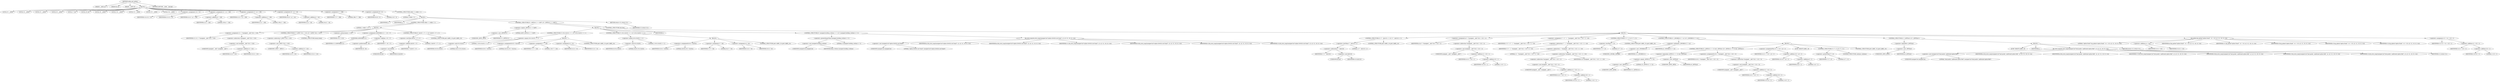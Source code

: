 digraph udhcp_get_option {  
"1000112" [label = "(METHOD,udhcp_get_option)" ]
"1000113" [label = "(PARAM,__int64 a1)" ]
"1000114" [label = "(PARAM,int a2)" ]
"1000115" [label = "(PARAM,__int64 a3)" ]
"1000116" [label = "(BLOCK,,)" ]
"1000117" [label = "(LOCAL,v3: __int64)" ]
"1000118" [label = "(LOCAL,v4: __int64)" ]
"1000119" [label = "(LOCAL,v5: __int64)" ]
"1000120" [label = "(LOCAL,v6: __int64)" ]
"1000121" [label = "(LOCAL,v7: int)" ]
"1000122" [label = "(LOCAL,v8: int)" ]
"1000123" [label = "(LOCAL,v9: __int64)" ]
"1000124" [label = "(LOCAL,v10: __int64)" ]
"1000125" [label = "(LOCAL,v11: __int64)" ]
"1000126" [label = "(LOCAL,v12: __int64)" ]
"1000127" [label = "(LOCAL,v14: __int64)" ]
"1000128" [label = "(<operator>.assignment,v14 = v3)" ]
"1000129" [label = "(IDENTIFIER,v14,v14 = v3)" ]
"1000130" [label = "(IDENTIFIER,v3,v14 = v3)" ]
"1000131" [label = "(<operator>.assignment,v4 = a1 + 240)" ]
"1000132" [label = "(IDENTIFIER,v4,v4 = a1 + 240)" ]
"1000133" [label = "(<operator>.addition,a1 + 240)" ]
"1000134" [label = "(IDENTIFIER,a1,a1 + 240)" ]
"1000135" [label = "(LITERAL,240,a1 + 240)" ]
"1000136" [label = "(<operator>.assignment,v5 = a1 + 108)" ]
"1000137" [label = "(IDENTIFIER,v5,v5 = a1 + 108)" ]
"1000138" [label = "(<operator>.addition,a1 + 108)" ]
"1000139" [label = "(IDENTIFIER,a1,a1 + 108)" ]
"1000140" [label = "(LITERAL,108,a1 + 108)" ]
"1000141" [label = "(<operator>.assignment,v6 = a1 + 44)" ]
"1000142" [label = "(IDENTIFIER,v6,v6 = a1 + 44)" ]
"1000143" [label = "(<operator>.addition,a1 + 44)" ]
"1000144" [label = "(IDENTIFIER,a1,a1 + 44)" ]
"1000145" [label = "(LITERAL,44,a1 + 44)" ]
"1000146" [label = "(<operator>.assignment,v7 = 388)" ]
"1000147" [label = "(IDENTIFIER,v7,v7 = 388)" ]
"1000148" [label = "(LITERAL,388,v7 = 388)" ]
"1000149" [label = "(<operator>.assignment,v8 = 0)" ]
"1000150" [label = "(IDENTIFIER,v8,v8 = 0)" ]
"1000151" [label = "(LITERAL,0,v8 = 0)" ]
"1000152" [label = "(CONTROL_STRUCTURE,while ( 2 ),while ( 2 ))" ]
"1000153" [label = "(LITERAL,2,while ( 2 ))" ]
"1000154" [label = "(BLOCK,,)" ]
"1000155" [label = "(IDENTIFIER,L,)" ]
"1000156" [label = "(IDENTIFIER,L,)" ]
"1000157" [label = "(CONTROL_STRUCTURE,while ( 1 ),while ( 1 ))" ]
"1000158" [label = "(LITERAL,1,while ( 1 ))" ]
"1000159" [label = "(BLOCK,,)" ]
"1000160" [label = "(<operator>.assignment,v11 = *(unsigned __int8 *)(v4 + v10))" ]
"1000161" [label = "(IDENTIFIER,v11,v11 = *(unsigned __int8 *)(v4 + v10))" ]
"1000162" [label = "(<operator>.indirection,*(unsigned __int8 *)(v4 + v10))" ]
"1000163" [label = "(<operator>.cast,(unsigned __int8 *)(v4 + v10))" ]
"1000164" [label = "(UNKNOWN,unsigned __int8 *,unsigned __int8 *)" ]
"1000165" [label = "(<operator>.addition,v4 + v10)" ]
"1000166" [label = "(IDENTIFIER,v4,v4 + v10)" ]
"1000167" [label = "(IDENTIFIER,v10,v4 + v10)" ]
"1000168" [label = "(CONTROL_STRUCTURE,if ( *(_BYTE *)(v4 + v10) ),if ( *(_BYTE *)(v4 + v10) ))" ]
"1000169" [label = "(<operator>.indirection,*(_BYTE *)(v4 + v10))" ]
"1000170" [label = "(<operator>.cast,(_BYTE *)(v4 + v10))" ]
"1000171" [label = "(UNKNOWN,_BYTE *,_BYTE *)" ]
"1000172" [label = "(<operator>.addition,v4 + v10)" ]
"1000173" [label = "(IDENTIFIER,v4,v4 + v10)" ]
"1000174" [label = "(IDENTIFIER,v10,v4 + v10)" ]
"1000175" [label = "(CONTROL_STRUCTURE,break;,break;)" ]
"1000176" [label = "(<operator>.preIncrement,++v10)" ]
"1000177" [label = "(IDENTIFIER,v10,++v10)" ]
"1000178" [label = "(<operator>.assignment,LODWORD(v11) = --v9 + v7)" ]
"1000179" [label = "(LODWORD,LODWORD(v11))" ]
"1000180" [label = "(IDENTIFIER,v11,LODWORD(v11))" ]
"1000181" [label = "(<operator>.addition,--v9 + v7)" ]
"1000182" [label = "(<operator>.preDecrement,--v9)" ]
"1000183" [label = "(IDENTIFIER,v9,--v9)" ]
"1000184" [label = "(IDENTIFIER,v7,--v9 + v7)" ]
"1000185" [label = "(CONTROL_STRUCTURE,if ( (int)v9 + v7 < 2 ),if ( (int)v9 + v7 < 2 ))" ]
"1000186" [label = "(<operator>.lessThan,(int)v9 + v7 < 2)" ]
"1000187" [label = "(<operator>.addition,(int)v9 + v7)" ]
"1000188" [label = "(<operator>.cast,(int)v9)" ]
"1000189" [label = "(UNKNOWN,int,int)" ]
"1000190" [label = "(IDENTIFIER,v9,(int)v9)" ]
"1000191" [label = "(IDENTIFIER,v7,(int)v9 + v7)" ]
"1000192" [label = "(LITERAL,2,(int)v9 + v7 < 2)" ]
"1000193" [label = "(CONTROL_STRUCTURE,goto LABEL_19;,goto LABEL_19;)" ]
"1000194" [label = "(CONTROL_STRUCTURE,if ( (_BYTE)v11 == 0xFF ),if ( (_BYTE)v11 == 0xFF ))" ]
"1000195" [label = "(<operator>.equals,(_BYTE)v11 == 0xFF)" ]
"1000196" [label = "(<operator>.cast,(_BYTE)v11)" ]
"1000197" [label = "(UNKNOWN,_BYTE,_BYTE)" ]
"1000198" [label = "(IDENTIFIER,v11,(_BYTE)v11)" ]
"1000199" [label = "(LITERAL,0xFF,(_BYTE)v11 == 0xFF)" ]
"1000200" [label = "(BLOCK,,)" ]
"1000201" [label = "(CONTROL_STRUCTURE,if ( (v8 & 0x101) == 1 ),if ( (v8 & 0x101) == 1 ))" ]
"1000202" [label = "(<operator>.equals,(v8 & 0x101) == 1)" ]
"1000203" [label = "(<operator>.and,v8 & 0x101)" ]
"1000204" [label = "(IDENTIFIER,v8,v8 & 0x101)" ]
"1000205" [label = "(LITERAL,0x101,v8 & 0x101)" ]
"1000206" [label = "(LITERAL,1,(v8 & 0x101) == 1)" ]
"1000207" [label = "(BLOCK,,)" ]
"1000208" [label = "(<operators>.assignmentOr,v8 |= 0x101u)" ]
"1000209" [label = "(IDENTIFIER,v8,v8 |= 0x101u)" ]
"1000210" [label = "(LITERAL,0x101u,v8 |= 0x101u)" ]
"1000211" [label = "(<operator>.assignment,v7 = 128)" ]
"1000212" [label = "(IDENTIFIER,v7,v7 = 128)" ]
"1000213" [label = "(LITERAL,128,v7 = 128)" ]
"1000214" [label = "(<operator>.assignment,v4 = v5)" ]
"1000215" [label = "(IDENTIFIER,v4,v4 = v5)" ]
"1000216" [label = "(IDENTIFIER,v5,v4 = v5)" ]
"1000217" [label = "(CONTROL_STRUCTURE,goto LABEL_18;,goto LABEL_18;)" ]
"1000218" [label = "(CONTROL_STRUCTURE,if ( (v8 & 0x202) == 2 ),if ( (v8 & 0x202) == 2 ))" ]
"1000219" [label = "(<operator>.equals,(v8 & 0x202) == 2)" ]
"1000220" [label = "(<operator>.and,v8 & 0x202)" ]
"1000221" [label = "(IDENTIFIER,v8,v8 & 0x202)" ]
"1000222" [label = "(LITERAL,0x202,v8 & 0x202)" ]
"1000223" [label = "(LITERAL,2,(v8 & 0x202) == 2)" ]
"1000224" [label = "(BLOCK,,)" ]
"1000225" [label = "(<operators>.assignmentOr,v8 |= 0x202u)" ]
"1000226" [label = "(IDENTIFIER,v8,v8 |= 0x202u)" ]
"1000227" [label = "(LITERAL,0x202u,v8 |= 0x202u)" ]
"1000228" [label = "(<operator>.assignment,v7 = 64)" ]
"1000229" [label = "(IDENTIFIER,v7,v7 = 64)" ]
"1000230" [label = "(LITERAL,64,v7 = 64)" ]
"1000231" [label = "(<operator>.assignment,v4 = v6)" ]
"1000232" [label = "(IDENTIFIER,v4,v4 = v6)" ]
"1000233" [label = "(IDENTIFIER,v6,v4 = v6)" ]
"1000234" [label = "(CONTROL_STRUCTURE,goto LABEL_18;,goto LABEL_18;)" ]
"1000235" [label = "(IDENTIFIER,L,)" ]
"1000236" [label = "(CONTROL_STRUCTURE,if ( (unsigned int)dhcp_verbose >= 3 ),if ( (unsigned int)dhcp_verbose >= 3 ))" ]
"1000237" [label = "(<operator>.greaterEqualsThan,(unsigned int)dhcp_verbose >= 3)" ]
"1000238" [label = "(<operator>.cast,(unsigned int)dhcp_verbose)" ]
"1000239" [label = "(UNKNOWN,unsigned int,unsigned int)" ]
"1000240" [label = "(IDENTIFIER,dhcp_verbose,(unsigned int)dhcp_verbose)" ]
"1000241" [label = "(LITERAL,3,(unsigned int)dhcp_verbose >= 3)" ]
"1000242" [label = "(bb_error_msg,bb_error_msg((unsigned int)\"option 0x%02x not found\", a2, a3, v11, v6, v5, v14))" ]
"1000243" [label = "(<operator>.cast,(unsigned int)\"option 0x%02x not found\")" ]
"1000244" [label = "(UNKNOWN,unsigned int,unsigned int)" ]
"1000245" [label = "(LITERAL,\"option 0x%02x not found\",(unsigned int)\"option 0x%02x not found\")" ]
"1000246" [label = "(IDENTIFIER,a2,bb_error_msg((unsigned int)\"option 0x%02x not found\", a2, a3, v11, v6, v5, v14))" ]
"1000247" [label = "(IDENTIFIER,a3,bb_error_msg((unsigned int)\"option 0x%02x not found\", a2, a3, v11, v6, v5, v14))" ]
"1000248" [label = "(IDENTIFIER,v11,bb_error_msg((unsigned int)\"option 0x%02x not found\", a2, a3, v11, v6, v5, v14))" ]
"1000249" [label = "(IDENTIFIER,v6,bb_error_msg((unsigned int)\"option 0x%02x not found\", a2, a3, v11, v6, v5, v14))" ]
"1000250" [label = "(IDENTIFIER,v5,bb_error_msg((unsigned int)\"option 0x%02x not found\", a2, a3, v11, v6, v5, v14))" ]
"1000251" [label = "(IDENTIFIER,v14,bb_error_msg((unsigned int)\"option 0x%02x not found\", a2, a3, v11, v6, v5, v14))" ]
"1000252" [label = "(CONTROL_STRUCTURE,else,else)" ]
"1000253" [label = "(BLOCK,,)" ]
"1000254" [label = "(CONTROL_STRUCTURE,if ( v7 - (int)v10 < 2 ),if ( v7 - (int)v10 < 2 ))" ]
"1000255" [label = "(<operator>.lessThan,v7 - (int)v10 < 2)" ]
"1000256" [label = "(<operator>.subtraction,v7 - (int)v10)" ]
"1000257" [label = "(IDENTIFIER,v7,v7 - (int)v10)" ]
"1000258" [label = "(<operator>.cast,(int)v10)" ]
"1000259" [label = "(UNKNOWN,int,int)" ]
"1000260" [label = "(IDENTIFIER,v10,(int)v10)" ]
"1000261" [label = "(LITERAL,2,v7 - (int)v10 < 2)" ]
"1000262" [label = "(CONTROL_STRUCTURE,goto LABEL_19;,goto LABEL_19;)" ]
"1000263" [label = "(<operator>.assignment,a3 = *(unsigned __int8 *)(v4 + v10 + 1))" ]
"1000264" [label = "(IDENTIFIER,a3,a3 = *(unsigned __int8 *)(v4 + v10 + 1))" ]
"1000265" [label = "(<operator>.indirection,*(unsigned __int8 *)(v4 + v10 + 1))" ]
"1000266" [label = "(<operator>.cast,(unsigned __int8 *)(v4 + v10 + 1))" ]
"1000267" [label = "(UNKNOWN,unsigned __int8 *,unsigned __int8 *)" ]
"1000268" [label = "(<operator>.addition,v4 + v10 + 1)" ]
"1000269" [label = "(IDENTIFIER,v4,v4 + v10 + 1)" ]
"1000270" [label = "(<operator>.addition,v10 + 1)" ]
"1000271" [label = "(IDENTIFIER,v10,v10 + 1)" ]
"1000272" [label = "(LITERAL,1,v10 + 1)" ]
"1000273" [label = "(<operator>.assignment,v7 = v7 - 2 - *(unsigned __int8 *)(v4 + v10 + 1) - v10)" ]
"1000274" [label = "(IDENTIFIER,v7,v7 = v7 - 2 - *(unsigned __int8 *)(v4 + v10 + 1) - v10)" ]
"1000275" [label = "(<operator>.subtraction,v7 - 2 - *(unsigned __int8 *)(v4 + v10 + 1) - v10)" ]
"1000276" [label = "(IDENTIFIER,v7,v7 - 2 - *(unsigned __int8 *)(v4 + v10 + 1) - v10)" ]
"1000277" [label = "(<operator>.subtraction,2 - *(unsigned __int8 *)(v4 + v10 + 1) - v10)" ]
"1000278" [label = "(LITERAL,2,2 - *(unsigned __int8 *)(v4 + v10 + 1) - v10)" ]
"1000279" [label = "(<operator>.subtraction,*(unsigned __int8 *)(v4 + v10 + 1) - v10)" ]
"1000280" [label = "(<operator>.indirection,*(unsigned __int8 *)(v4 + v10 + 1))" ]
"1000281" [label = "(<operator>.cast,(unsigned __int8 *)(v4 + v10 + 1))" ]
"1000282" [label = "(UNKNOWN,unsigned __int8 *,unsigned __int8 *)" ]
"1000283" [label = "(<operator>.addition,v4 + v10 + 1)" ]
"1000284" [label = "(IDENTIFIER,v4,v4 + v10 + 1)" ]
"1000285" [label = "(<operator>.addition,v10 + 1)" ]
"1000286" [label = "(IDENTIFIER,v10,v10 + 1)" ]
"1000287" [label = "(LITERAL,1,v10 + 1)" ]
"1000288" [label = "(IDENTIFIER,v10,*(unsigned __int8 *)(v4 + v10 + 1) - v10)" ]
"1000289" [label = "(CONTROL_STRUCTURE,if ( v7 < 0 ),if ( v7 < 0 ))" ]
"1000290" [label = "(<operator>.lessThan,v7 < 0)" ]
"1000291" [label = "(IDENTIFIER,v7,v7 < 0)" ]
"1000292" [label = "(LITERAL,0,v7 < 0)" ]
"1000293" [label = "(CONTROL_STRUCTURE,goto LABEL_19;,goto LABEL_19;)" ]
"1000294" [label = "(CONTROL_STRUCTURE,if ( (_DWORD)v11 != a2 ),if ( (_DWORD)v11 != a2 ))" ]
"1000295" [label = "(<operator>.notEquals,(_DWORD)v11 != a2)" ]
"1000296" [label = "(<operator>.cast,(_DWORD)v11)" ]
"1000297" [label = "(UNKNOWN,_DWORD,_DWORD)" ]
"1000298" [label = "(IDENTIFIER,v11,(_DWORD)v11)" ]
"1000299" [label = "(IDENTIFIER,a2,(_DWORD)v11 != a2)" ]
"1000300" [label = "(BLOCK,,)" ]
"1000301" [label = "(CONTROL_STRUCTURE,if ( (_BYTE)v11 == 52 && (_BYTE)a3 ),if ( (_BYTE)v11 == 52 && (_BYTE)a3 ))" ]
"1000302" [label = "(<operator>.logicalAnd,(_BYTE)v11 == 52 && (_BYTE)a3)" ]
"1000303" [label = "(<operator>.equals,(_BYTE)v11 == 52)" ]
"1000304" [label = "(<operator>.cast,(_BYTE)v11)" ]
"1000305" [label = "(UNKNOWN,_BYTE,_BYTE)" ]
"1000306" [label = "(IDENTIFIER,v11,(_BYTE)v11)" ]
"1000307" [label = "(LITERAL,52,(_BYTE)v11 == 52)" ]
"1000308" [label = "(<operator>.cast,(_BYTE)a3)" ]
"1000309" [label = "(UNKNOWN,_BYTE,_BYTE)" ]
"1000310" [label = "(IDENTIFIER,a3,(_BYTE)a3)" ]
"1000311" [label = "(<operators>.assignmentOr,v8 |= *(unsigned __int8 *)(v4 + v10 + 2))" ]
"1000312" [label = "(IDENTIFIER,v8,v8 |= *(unsigned __int8 *)(v4 + v10 + 2))" ]
"1000313" [label = "(<operator>.indirection,*(unsigned __int8 *)(v4 + v10 + 2))" ]
"1000314" [label = "(<operator>.cast,(unsigned __int8 *)(v4 + v10 + 2))" ]
"1000315" [label = "(UNKNOWN,unsigned __int8 *,unsigned __int8 *)" ]
"1000316" [label = "(<operator>.addition,v4 + v10 + 2)" ]
"1000317" [label = "(IDENTIFIER,v4,v4 + v10 + 2)" ]
"1000318" [label = "(<operator>.addition,v10 + 2)" ]
"1000319" [label = "(IDENTIFIER,v10,v10 + 2)" ]
"1000320" [label = "(LITERAL,2,v10 + 2)" ]
"1000321" [label = "(<operator>.assignmentPlus,v4 += v10 + a3 + 2)" ]
"1000322" [label = "(IDENTIFIER,v4,v4 += v10 + a3 + 2)" ]
"1000323" [label = "(<operator>.addition,v10 + a3 + 2)" ]
"1000324" [label = "(IDENTIFIER,v10,v10 + a3 + 2)" ]
"1000325" [label = "(<operator>.addition,a3 + 2)" ]
"1000326" [label = "(IDENTIFIER,a3,a3 + 2)" ]
"1000327" [label = "(LITERAL,2,a3 + 2)" ]
"1000328" [label = "(JUMP_TARGET,LABEL_18)" ]
"1000329" [label = "(CONTROL_STRUCTURE,if ( v7 > 0 ),if ( v7 > 0 ))" ]
"1000330" [label = "(<operator>.greaterThan,v7 > 0)" ]
"1000331" [label = "(IDENTIFIER,v7,v7 > 0)" ]
"1000332" [label = "(LITERAL,0,v7 > 0)" ]
"1000333" [label = "(CONTROL_STRUCTURE,continue;,continue;)" ]
"1000334" [label = "(CONTROL_STRUCTURE,goto LABEL_19;,goto LABEL_19;)" ]
"1000335" [label = "(CONTROL_STRUCTURE,if ( !(_BYTE)a3 ),if ( !(_BYTE)a3 ))" ]
"1000336" [label = "(<operator>.logicalNot,!(_BYTE)a3)" ]
"1000337" [label = "(<operator>.cast,(_BYTE)a3)" ]
"1000338" [label = "(UNKNOWN,_BYTE,_BYTE)" ]
"1000339" [label = "(IDENTIFIER,a3,(_BYTE)a3)" ]
"1000340" [label = "(BLOCK,,)" ]
"1000341" [label = "(JUMP_TARGET,LABEL_19)" ]
"1000342" [label = "(IDENTIFIER,L,)" ]
"1000343" [label = "(bb_error_msg,bb_error_msg((unsigned int)\"bad packet, malformed option field\", a2, a3, v11, v6, v5, v14))" ]
"1000344" [label = "(<operator>.cast,(unsigned int)\"bad packet, malformed option field\")" ]
"1000345" [label = "(UNKNOWN,unsigned int,unsigned int)" ]
"1000346" [label = "(LITERAL,\"bad packet, malformed option field\",(unsigned int)\"bad packet, malformed option field\")" ]
"1000347" [label = "(IDENTIFIER,a2,bb_error_msg((unsigned int)\"bad packet, malformed option field\", a2, a3, v11, v6, v5, v14))" ]
"1000348" [label = "(IDENTIFIER,a3,bb_error_msg((unsigned int)\"bad packet, malformed option field\", a2, a3, v11, v6, v5, v14))" ]
"1000349" [label = "(IDENTIFIER,v11,bb_error_msg((unsigned int)\"bad packet, malformed option field\", a2, a3, v11, v6, v5, v14))" ]
"1000350" [label = "(IDENTIFIER,v6,bb_error_msg((unsigned int)\"bad packet, malformed option field\", a2, a3, v11, v6, v5, v14))" ]
"1000351" [label = "(IDENTIFIER,v5,bb_error_msg((unsigned int)\"bad packet, malformed option field\", a2, a3, v11, v6, v5, v14))" ]
"1000352" [label = "(IDENTIFIER,v14,bb_error_msg((unsigned int)\"bad packet, malformed option field\", a2, a3, v11, v6, v5, v14))" ]
"1000353" [label = "(RETURN,return v12;,return v12;)" ]
"1000354" [label = "(IDENTIFIER,v12,return v12;)" ]
"1000355" [label = "(log_option,log_option(\"option found\", v4 + v10, a3, v11, v6, v5, v14))" ]
"1000356" [label = "(LITERAL,\"option found\",log_option(\"option found\", v4 + v10, a3, v11, v6, v5, v14))" ]
"1000357" [label = "(<operator>.addition,v4 + v10)" ]
"1000358" [label = "(IDENTIFIER,v4,v4 + v10)" ]
"1000359" [label = "(IDENTIFIER,v10,v4 + v10)" ]
"1000360" [label = "(IDENTIFIER,a3,log_option(\"option found\", v4 + v10, a3, v11, v6, v5, v14))" ]
"1000361" [label = "(IDENTIFIER,v11,log_option(\"option found\", v4 + v10, a3, v11, v6, v5, v14))" ]
"1000362" [label = "(IDENTIFIER,v6,log_option(\"option found\", v4 + v10, a3, v11, v6, v5, v14))" ]
"1000363" [label = "(IDENTIFIER,v5,log_option(\"option found\", v4 + v10, a3, v11, v6, v5, v14))" ]
"1000364" [label = "(IDENTIFIER,v14,log_option(\"option found\", v4 + v10, a3, v11, v6, v5, v14))" ]
"1000365" [label = "(<operator>.assignment,v12 = v4 + v10 + 2)" ]
"1000366" [label = "(IDENTIFIER,v12,v12 = v4 + v10 + 2)" ]
"1000367" [label = "(<operator>.addition,v4 + v10 + 2)" ]
"1000368" [label = "(IDENTIFIER,v4,v4 + v10 + 2)" ]
"1000369" [label = "(<operator>.addition,v10 + 2)" ]
"1000370" [label = "(IDENTIFIER,v10,v10 + 2)" ]
"1000371" [label = "(LITERAL,2,v10 + 2)" ]
"1000372" [label = "(RETURN,return v12;,return v12;)" ]
"1000373" [label = "(IDENTIFIER,v12,return v12;)" ]
"1000374" [label = "(METHOD_RETURN,__int64 __fastcall)" ]
  "1000112" -> "1000113" 
  "1000112" -> "1000114" 
  "1000112" -> "1000115" 
  "1000112" -> "1000116" 
  "1000112" -> "1000374" 
  "1000116" -> "1000117" 
  "1000116" -> "1000118" 
  "1000116" -> "1000119" 
  "1000116" -> "1000120" 
  "1000116" -> "1000121" 
  "1000116" -> "1000122" 
  "1000116" -> "1000123" 
  "1000116" -> "1000124" 
  "1000116" -> "1000125" 
  "1000116" -> "1000126" 
  "1000116" -> "1000127" 
  "1000116" -> "1000128" 
  "1000116" -> "1000131" 
  "1000116" -> "1000136" 
  "1000116" -> "1000141" 
  "1000116" -> "1000146" 
  "1000116" -> "1000149" 
  "1000116" -> "1000152" 
  "1000128" -> "1000129" 
  "1000128" -> "1000130" 
  "1000131" -> "1000132" 
  "1000131" -> "1000133" 
  "1000133" -> "1000134" 
  "1000133" -> "1000135" 
  "1000136" -> "1000137" 
  "1000136" -> "1000138" 
  "1000138" -> "1000139" 
  "1000138" -> "1000140" 
  "1000141" -> "1000142" 
  "1000141" -> "1000143" 
  "1000143" -> "1000144" 
  "1000143" -> "1000145" 
  "1000146" -> "1000147" 
  "1000146" -> "1000148" 
  "1000149" -> "1000150" 
  "1000149" -> "1000151" 
  "1000152" -> "1000153" 
  "1000152" -> "1000154" 
  "1000154" -> "1000155" 
  "1000154" -> "1000156" 
  "1000154" -> "1000157" 
  "1000154" -> "1000194" 
  "1000154" -> "1000372" 
  "1000157" -> "1000158" 
  "1000157" -> "1000159" 
  "1000159" -> "1000160" 
  "1000159" -> "1000168" 
  "1000159" -> "1000176" 
  "1000159" -> "1000178" 
  "1000159" -> "1000185" 
  "1000160" -> "1000161" 
  "1000160" -> "1000162" 
  "1000162" -> "1000163" 
  "1000163" -> "1000164" 
  "1000163" -> "1000165" 
  "1000165" -> "1000166" 
  "1000165" -> "1000167" 
  "1000168" -> "1000169" 
  "1000168" -> "1000175" 
  "1000169" -> "1000170" 
  "1000170" -> "1000171" 
  "1000170" -> "1000172" 
  "1000172" -> "1000173" 
  "1000172" -> "1000174" 
  "1000176" -> "1000177" 
  "1000178" -> "1000179" 
  "1000178" -> "1000181" 
  "1000179" -> "1000180" 
  "1000181" -> "1000182" 
  "1000181" -> "1000184" 
  "1000182" -> "1000183" 
  "1000185" -> "1000186" 
  "1000185" -> "1000193" 
  "1000186" -> "1000187" 
  "1000186" -> "1000192" 
  "1000187" -> "1000188" 
  "1000187" -> "1000191" 
  "1000188" -> "1000189" 
  "1000188" -> "1000190" 
  "1000194" -> "1000195" 
  "1000194" -> "1000200" 
  "1000194" -> "1000252" 
  "1000195" -> "1000196" 
  "1000195" -> "1000199" 
  "1000196" -> "1000197" 
  "1000196" -> "1000198" 
  "1000200" -> "1000201" 
  "1000200" -> "1000218" 
  "1000200" -> "1000235" 
  "1000200" -> "1000236" 
  "1000201" -> "1000202" 
  "1000201" -> "1000207" 
  "1000202" -> "1000203" 
  "1000202" -> "1000206" 
  "1000203" -> "1000204" 
  "1000203" -> "1000205" 
  "1000207" -> "1000208" 
  "1000207" -> "1000211" 
  "1000207" -> "1000214" 
  "1000207" -> "1000217" 
  "1000208" -> "1000209" 
  "1000208" -> "1000210" 
  "1000211" -> "1000212" 
  "1000211" -> "1000213" 
  "1000214" -> "1000215" 
  "1000214" -> "1000216" 
  "1000218" -> "1000219" 
  "1000218" -> "1000224" 
  "1000219" -> "1000220" 
  "1000219" -> "1000223" 
  "1000220" -> "1000221" 
  "1000220" -> "1000222" 
  "1000224" -> "1000225" 
  "1000224" -> "1000228" 
  "1000224" -> "1000231" 
  "1000224" -> "1000234" 
  "1000225" -> "1000226" 
  "1000225" -> "1000227" 
  "1000228" -> "1000229" 
  "1000228" -> "1000230" 
  "1000231" -> "1000232" 
  "1000231" -> "1000233" 
  "1000236" -> "1000237" 
  "1000236" -> "1000242" 
  "1000237" -> "1000238" 
  "1000237" -> "1000241" 
  "1000238" -> "1000239" 
  "1000238" -> "1000240" 
  "1000242" -> "1000243" 
  "1000242" -> "1000246" 
  "1000242" -> "1000247" 
  "1000242" -> "1000248" 
  "1000242" -> "1000249" 
  "1000242" -> "1000250" 
  "1000242" -> "1000251" 
  "1000243" -> "1000244" 
  "1000243" -> "1000245" 
  "1000252" -> "1000253" 
  "1000253" -> "1000254" 
  "1000253" -> "1000263" 
  "1000253" -> "1000273" 
  "1000253" -> "1000289" 
  "1000253" -> "1000294" 
  "1000253" -> "1000335" 
  "1000253" -> "1000355" 
  "1000253" -> "1000365" 
  "1000254" -> "1000255" 
  "1000254" -> "1000262" 
  "1000255" -> "1000256" 
  "1000255" -> "1000261" 
  "1000256" -> "1000257" 
  "1000256" -> "1000258" 
  "1000258" -> "1000259" 
  "1000258" -> "1000260" 
  "1000263" -> "1000264" 
  "1000263" -> "1000265" 
  "1000265" -> "1000266" 
  "1000266" -> "1000267" 
  "1000266" -> "1000268" 
  "1000268" -> "1000269" 
  "1000268" -> "1000270" 
  "1000270" -> "1000271" 
  "1000270" -> "1000272" 
  "1000273" -> "1000274" 
  "1000273" -> "1000275" 
  "1000275" -> "1000276" 
  "1000275" -> "1000277" 
  "1000277" -> "1000278" 
  "1000277" -> "1000279" 
  "1000279" -> "1000280" 
  "1000279" -> "1000288" 
  "1000280" -> "1000281" 
  "1000281" -> "1000282" 
  "1000281" -> "1000283" 
  "1000283" -> "1000284" 
  "1000283" -> "1000285" 
  "1000285" -> "1000286" 
  "1000285" -> "1000287" 
  "1000289" -> "1000290" 
  "1000289" -> "1000293" 
  "1000290" -> "1000291" 
  "1000290" -> "1000292" 
  "1000294" -> "1000295" 
  "1000294" -> "1000300" 
  "1000295" -> "1000296" 
  "1000295" -> "1000299" 
  "1000296" -> "1000297" 
  "1000296" -> "1000298" 
  "1000300" -> "1000301" 
  "1000300" -> "1000321" 
  "1000300" -> "1000328" 
  "1000300" -> "1000329" 
  "1000300" -> "1000334" 
  "1000301" -> "1000302" 
  "1000301" -> "1000311" 
  "1000302" -> "1000303" 
  "1000302" -> "1000308" 
  "1000303" -> "1000304" 
  "1000303" -> "1000307" 
  "1000304" -> "1000305" 
  "1000304" -> "1000306" 
  "1000308" -> "1000309" 
  "1000308" -> "1000310" 
  "1000311" -> "1000312" 
  "1000311" -> "1000313" 
  "1000313" -> "1000314" 
  "1000314" -> "1000315" 
  "1000314" -> "1000316" 
  "1000316" -> "1000317" 
  "1000316" -> "1000318" 
  "1000318" -> "1000319" 
  "1000318" -> "1000320" 
  "1000321" -> "1000322" 
  "1000321" -> "1000323" 
  "1000323" -> "1000324" 
  "1000323" -> "1000325" 
  "1000325" -> "1000326" 
  "1000325" -> "1000327" 
  "1000329" -> "1000330" 
  "1000329" -> "1000333" 
  "1000330" -> "1000331" 
  "1000330" -> "1000332" 
  "1000335" -> "1000336" 
  "1000335" -> "1000340" 
  "1000336" -> "1000337" 
  "1000337" -> "1000338" 
  "1000337" -> "1000339" 
  "1000340" -> "1000341" 
  "1000340" -> "1000342" 
  "1000340" -> "1000343" 
  "1000340" -> "1000353" 
  "1000343" -> "1000344" 
  "1000343" -> "1000347" 
  "1000343" -> "1000348" 
  "1000343" -> "1000349" 
  "1000343" -> "1000350" 
  "1000343" -> "1000351" 
  "1000343" -> "1000352" 
  "1000344" -> "1000345" 
  "1000344" -> "1000346" 
  "1000353" -> "1000354" 
  "1000355" -> "1000356" 
  "1000355" -> "1000357" 
  "1000355" -> "1000360" 
  "1000355" -> "1000361" 
  "1000355" -> "1000362" 
  "1000355" -> "1000363" 
  "1000355" -> "1000364" 
  "1000357" -> "1000358" 
  "1000357" -> "1000359" 
  "1000365" -> "1000366" 
  "1000365" -> "1000367" 
  "1000367" -> "1000368" 
  "1000367" -> "1000369" 
  "1000369" -> "1000370" 
  "1000369" -> "1000371" 
  "1000372" -> "1000373" 
}
